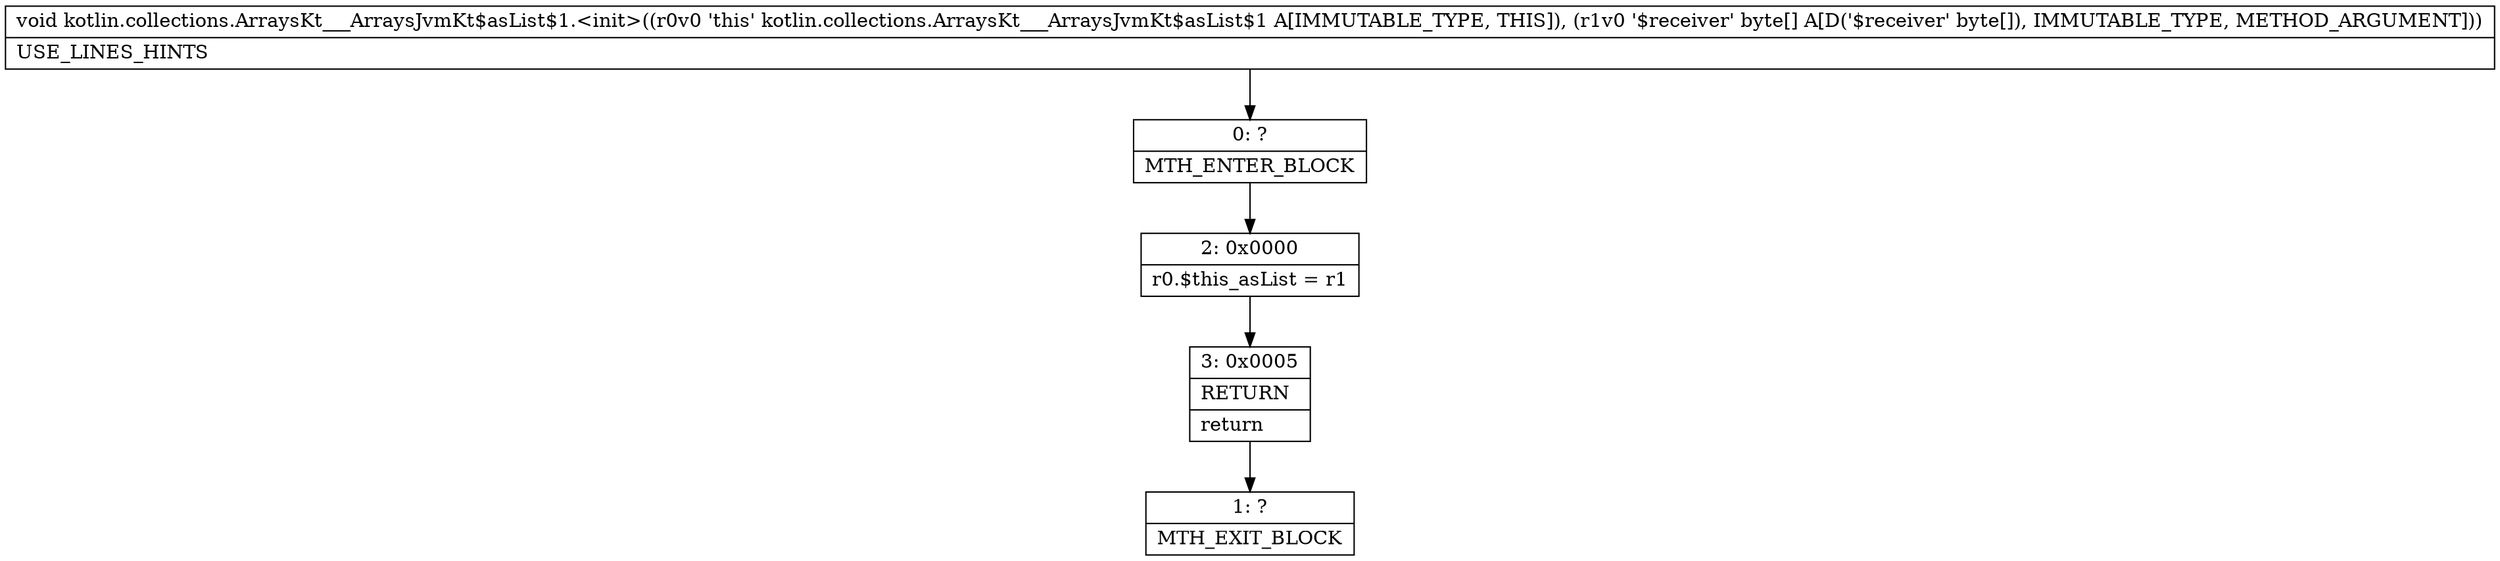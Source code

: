 digraph "CFG forkotlin.collections.ArraysKt___ArraysJvmKt$asList$1.\<init\>([B)V" {
Node_0 [shape=record,label="{0\:\ ?|MTH_ENTER_BLOCK\l}"];
Node_2 [shape=record,label="{2\:\ 0x0000|r0.$this_asList = r1\l}"];
Node_3 [shape=record,label="{3\:\ 0x0005|RETURN\l|return\l}"];
Node_1 [shape=record,label="{1\:\ ?|MTH_EXIT_BLOCK\l}"];
MethodNode[shape=record,label="{void kotlin.collections.ArraysKt___ArraysJvmKt$asList$1.\<init\>((r0v0 'this' kotlin.collections.ArraysKt___ArraysJvmKt$asList$1 A[IMMUTABLE_TYPE, THIS]), (r1v0 '$receiver' byte[] A[D('$receiver' byte[]), IMMUTABLE_TYPE, METHOD_ARGUMENT]))  | USE_LINES_HINTS\l}"];
MethodNode -> Node_0;Node_0 -> Node_2;
Node_2 -> Node_3;
Node_3 -> Node_1;
}

